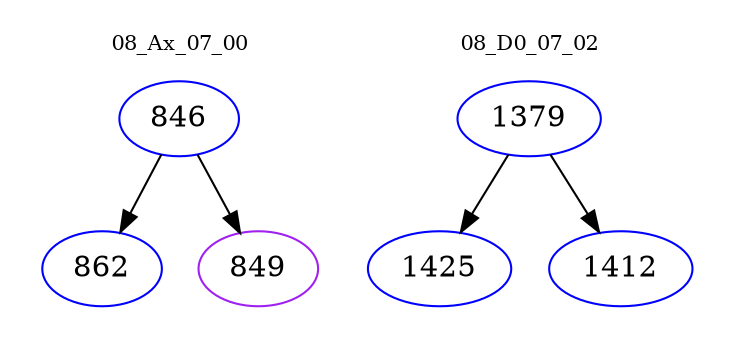 digraph{
subgraph cluster_0 {
color = white
label = "08_Ax_07_00";
fontsize=10;
T0_846 [label="846", color="blue"]
T0_846 -> T0_862 [color="black"]
T0_862 [label="862", color="blue"]
T0_846 -> T0_849 [color="black"]
T0_849 [label="849", color="purple"]
}
subgraph cluster_1 {
color = white
label = "08_D0_07_02";
fontsize=10;
T1_1379 [label="1379", color="blue"]
T1_1379 -> T1_1425 [color="black"]
T1_1425 [label="1425", color="blue"]
T1_1379 -> T1_1412 [color="black"]
T1_1412 [label="1412", color="blue"]
}
}
